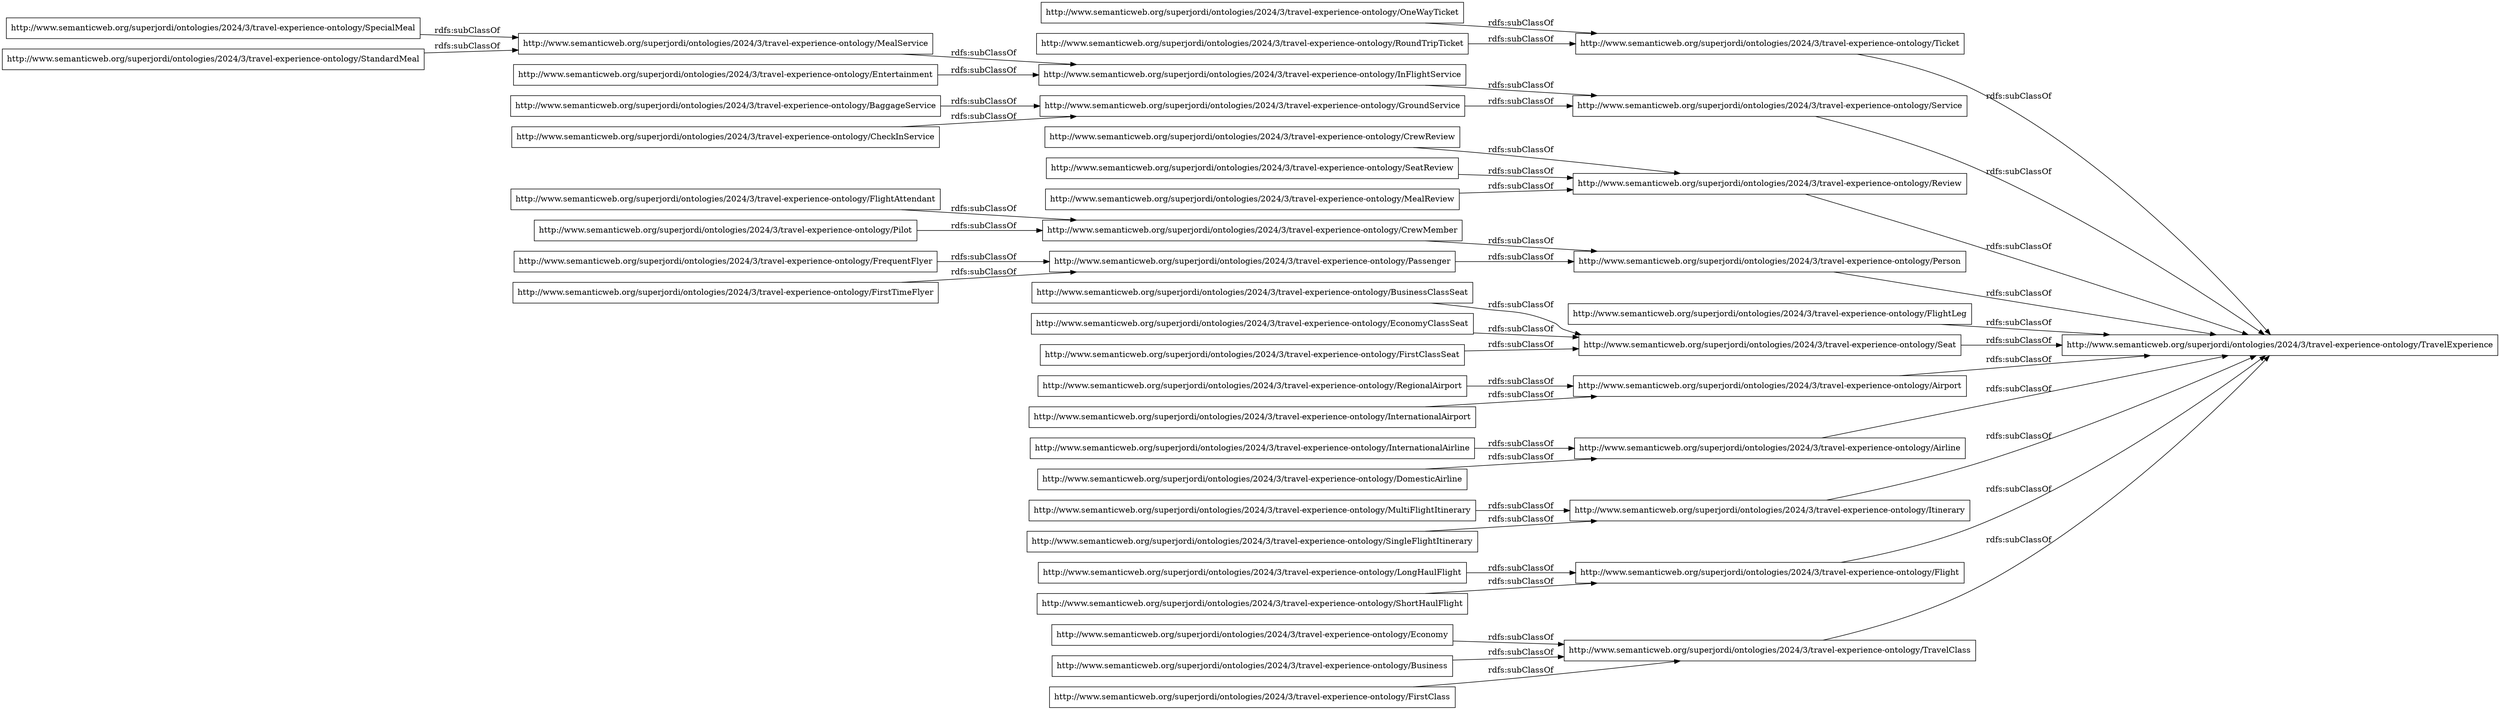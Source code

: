 digraph ar2dtool_diagram { 
rankdir=LR;
size="1000"
node [shape = rectangle, color="black"]; "http://www.semanticweb.org/superjordi/ontologies/2024/3/travel-experience-ontology/Economy" "http://www.semanticweb.org/superjordi/ontologies/2024/3/travel-experience-ontology/TravelExperience" "http://www.semanticweb.org/superjordi/ontologies/2024/3/travel-experience-ontology/BaggageService" "http://www.semanticweb.org/superjordi/ontologies/2024/3/travel-experience-ontology/InternationalAirport" "http://www.semanticweb.org/superjordi/ontologies/2024/3/travel-experience-ontology/FirstClassSeat" "http://www.semanticweb.org/superjordi/ontologies/2024/3/travel-experience-ontology/DomesticAirline" "http://www.semanticweb.org/superjordi/ontologies/2024/3/travel-experience-ontology/SpecialMeal" "http://www.semanticweb.org/superjordi/ontologies/2024/3/travel-experience-ontology/Ticket" "http://www.semanticweb.org/superjordi/ontologies/2024/3/travel-experience-ontology/MealReview" "http://www.semanticweb.org/superjordi/ontologies/2024/3/travel-experience-ontology/GroundService" "http://www.semanticweb.org/superjordi/ontologies/2024/3/travel-experience-ontology/Business" "http://www.semanticweb.org/superjordi/ontologies/2024/3/travel-experience-ontology/InFlightService" "http://www.semanticweb.org/superjordi/ontologies/2024/3/travel-experience-ontology/FrequentFlyer" "http://www.semanticweb.org/superjordi/ontologies/2024/3/travel-experience-ontology/BusinessClassSeat" "http://www.semanticweb.org/superjordi/ontologies/2024/3/travel-experience-ontology/TravelClass" "http://www.semanticweb.org/superjordi/ontologies/2024/3/travel-experience-ontology/CrewReview" "http://www.semanticweb.org/superjordi/ontologies/2024/3/travel-experience-ontology/Service" "http://www.semanticweb.org/superjordi/ontologies/2024/3/travel-experience-ontology/SingleFlightItinerary" "http://www.semanticweb.org/superjordi/ontologies/2024/3/travel-experience-ontology/CheckInService" "http://www.semanticweb.org/superjordi/ontologies/2024/3/travel-experience-ontology/RoundTripTicket" "http://www.semanticweb.org/superjordi/ontologies/2024/3/travel-experience-ontology/FlightAttendant" "http://www.semanticweb.org/superjordi/ontologies/2024/3/travel-experience-ontology/RegionalAirport" "http://www.semanticweb.org/superjordi/ontologies/2024/3/travel-experience-ontology/Review" "http://www.semanticweb.org/superjordi/ontologies/2024/3/travel-experience-ontology/InternationalAirline" "http://www.semanticweb.org/superjordi/ontologies/2024/3/travel-experience-ontology/SeatReview" "http://www.semanticweb.org/superjordi/ontologies/2024/3/travel-experience-ontology/MealService" "http://www.semanticweb.org/superjordi/ontologies/2024/3/travel-experience-ontology/FlightLeg" "http://www.semanticweb.org/superjordi/ontologies/2024/3/travel-experience-ontology/OneWayTicket" "http://www.semanticweb.org/superjordi/ontologies/2024/3/travel-experience-ontology/Person" "http://www.semanticweb.org/superjordi/ontologies/2024/3/travel-experience-ontology/FirstTimeFlyer" "http://www.semanticweb.org/superjordi/ontologies/2024/3/travel-experience-ontology/EconomyClassSeat" "http://www.semanticweb.org/superjordi/ontologies/2024/3/travel-experience-ontology/FirstClass" "http://www.semanticweb.org/superjordi/ontologies/2024/3/travel-experience-ontology/Passenger" "http://www.semanticweb.org/superjordi/ontologies/2024/3/travel-experience-ontology/Seat" "http://www.semanticweb.org/superjordi/ontologies/2024/3/travel-experience-ontology/StandardMeal" "http://www.semanticweb.org/superjordi/ontologies/2024/3/travel-experience-ontology/ShortHaulFlight" "http://www.semanticweb.org/superjordi/ontologies/2024/3/travel-experience-ontology/Entertainment" "http://www.semanticweb.org/superjordi/ontologies/2024/3/travel-experience-ontology/CrewMember" "http://www.semanticweb.org/superjordi/ontologies/2024/3/travel-experience-ontology/LongHaulFlight" "http://www.semanticweb.org/superjordi/ontologies/2024/3/travel-experience-ontology/Airport" "http://www.semanticweb.org/superjordi/ontologies/2024/3/travel-experience-ontology/Airline" "http://www.semanticweb.org/superjordi/ontologies/2024/3/travel-experience-ontology/Pilot" "http://www.semanticweb.org/superjordi/ontologies/2024/3/travel-experience-ontology/Itinerary" "http://www.semanticweb.org/superjordi/ontologies/2024/3/travel-experience-ontology/MultiFlightItinerary" "http://www.semanticweb.org/superjordi/ontologies/2024/3/travel-experience-ontology/Flight" ; /*classes style*/
	"http://www.semanticweb.org/superjordi/ontologies/2024/3/travel-experience-ontology/SingleFlightItinerary" -> "http://www.semanticweb.org/superjordi/ontologies/2024/3/travel-experience-ontology/Itinerary" [ label = "rdfs:subClassOf" ];
	"http://www.semanticweb.org/superjordi/ontologies/2024/3/travel-experience-ontology/BaggageService" -> "http://www.semanticweb.org/superjordi/ontologies/2024/3/travel-experience-ontology/GroundService" [ label = "rdfs:subClassOf" ];
	"http://www.semanticweb.org/superjordi/ontologies/2024/3/travel-experience-ontology/RegionalAirport" -> "http://www.semanticweb.org/superjordi/ontologies/2024/3/travel-experience-ontology/Airport" [ label = "rdfs:subClassOf" ];
	"http://www.semanticweb.org/superjordi/ontologies/2024/3/travel-experience-ontology/FlightLeg" -> "http://www.semanticweb.org/superjordi/ontologies/2024/3/travel-experience-ontology/TravelExperience" [ label = "rdfs:subClassOf" ];
	"http://www.semanticweb.org/superjordi/ontologies/2024/3/travel-experience-ontology/MultiFlightItinerary" -> "http://www.semanticweb.org/superjordi/ontologies/2024/3/travel-experience-ontology/Itinerary" [ label = "rdfs:subClassOf" ];
	"http://www.semanticweb.org/superjordi/ontologies/2024/3/travel-experience-ontology/FlightAttendant" -> "http://www.semanticweb.org/superjordi/ontologies/2024/3/travel-experience-ontology/CrewMember" [ label = "rdfs:subClassOf" ];
	"http://www.semanticweb.org/superjordi/ontologies/2024/3/travel-experience-ontology/FirstClass" -> "http://www.semanticweb.org/superjordi/ontologies/2024/3/travel-experience-ontology/TravelClass" [ label = "rdfs:subClassOf" ];
	"http://www.semanticweb.org/superjordi/ontologies/2024/3/travel-experience-ontology/TravelClass" -> "http://www.semanticweb.org/superjordi/ontologies/2024/3/travel-experience-ontology/TravelExperience" [ label = "rdfs:subClassOf" ];
	"http://www.semanticweb.org/superjordi/ontologies/2024/3/travel-experience-ontology/EconomyClassSeat" -> "http://www.semanticweb.org/superjordi/ontologies/2024/3/travel-experience-ontology/Seat" [ label = "rdfs:subClassOf" ];
	"http://www.semanticweb.org/superjordi/ontologies/2024/3/travel-experience-ontology/FirstClassSeat" -> "http://www.semanticweb.org/superjordi/ontologies/2024/3/travel-experience-ontology/Seat" [ label = "rdfs:subClassOf" ];
	"http://www.semanticweb.org/superjordi/ontologies/2024/3/travel-experience-ontology/RoundTripTicket" -> "http://www.semanticweb.org/superjordi/ontologies/2024/3/travel-experience-ontology/Ticket" [ label = "rdfs:subClassOf" ];
	"http://www.semanticweb.org/superjordi/ontologies/2024/3/travel-experience-ontology/Seat" -> "http://www.semanticweb.org/superjordi/ontologies/2024/3/travel-experience-ontology/TravelExperience" [ label = "rdfs:subClassOf" ];
	"http://www.semanticweb.org/superjordi/ontologies/2024/3/travel-experience-ontology/Person" -> "http://www.semanticweb.org/superjordi/ontologies/2024/3/travel-experience-ontology/TravelExperience" [ label = "rdfs:subClassOf" ];
	"http://www.semanticweb.org/superjordi/ontologies/2024/3/travel-experience-ontology/Review" -> "http://www.semanticweb.org/superjordi/ontologies/2024/3/travel-experience-ontology/TravelExperience" [ label = "rdfs:subClassOf" ];
	"http://www.semanticweb.org/superjordi/ontologies/2024/3/travel-experience-ontology/LongHaulFlight" -> "http://www.semanticweb.org/superjordi/ontologies/2024/3/travel-experience-ontology/Flight" [ label = "rdfs:subClassOf" ];
	"http://www.semanticweb.org/superjordi/ontologies/2024/3/travel-experience-ontology/ShortHaulFlight" -> "http://www.semanticweb.org/superjordi/ontologies/2024/3/travel-experience-ontology/Flight" [ label = "rdfs:subClassOf" ];
	"http://www.semanticweb.org/superjordi/ontologies/2024/3/travel-experience-ontology/Airport" -> "http://www.semanticweb.org/superjordi/ontologies/2024/3/travel-experience-ontology/TravelExperience" [ label = "rdfs:subClassOf" ];
	"http://www.semanticweb.org/superjordi/ontologies/2024/3/travel-experience-ontology/OneWayTicket" -> "http://www.semanticweb.org/superjordi/ontologies/2024/3/travel-experience-ontology/Ticket" [ label = "rdfs:subClassOf" ];
	"http://www.semanticweb.org/superjordi/ontologies/2024/3/travel-experience-ontology/DomesticAirline" -> "http://www.semanticweb.org/superjordi/ontologies/2024/3/travel-experience-ontology/Airline" [ label = "rdfs:subClassOf" ];
	"http://www.semanticweb.org/superjordi/ontologies/2024/3/travel-experience-ontology/GroundService" -> "http://www.semanticweb.org/superjordi/ontologies/2024/3/travel-experience-ontology/Service" [ label = "rdfs:subClassOf" ];
	"http://www.semanticweb.org/superjordi/ontologies/2024/3/travel-experience-ontology/Airline" -> "http://www.semanticweb.org/superjordi/ontologies/2024/3/travel-experience-ontology/TravelExperience" [ label = "rdfs:subClassOf" ];
	"http://www.semanticweb.org/superjordi/ontologies/2024/3/travel-experience-ontology/BusinessClassSeat" -> "http://www.semanticweb.org/superjordi/ontologies/2024/3/travel-experience-ontology/Seat" [ label = "rdfs:subClassOf" ];
	"http://www.semanticweb.org/superjordi/ontologies/2024/3/travel-experience-ontology/FrequentFlyer" -> "http://www.semanticweb.org/superjordi/ontologies/2024/3/travel-experience-ontology/Passenger" [ label = "rdfs:subClassOf" ];
	"http://www.semanticweb.org/superjordi/ontologies/2024/3/travel-experience-ontology/StandardMeal" -> "http://www.semanticweb.org/superjordi/ontologies/2024/3/travel-experience-ontology/MealService" [ label = "rdfs:subClassOf" ];
	"http://www.semanticweb.org/superjordi/ontologies/2024/3/travel-experience-ontology/SpecialMeal" -> "http://www.semanticweb.org/superjordi/ontologies/2024/3/travel-experience-ontology/MealService" [ label = "rdfs:subClassOf" ];
	"http://www.semanticweb.org/superjordi/ontologies/2024/3/travel-experience-ontology/MealReview" -> "http://www.semanticweb.org/superjordi/ontologies/2024/3/travel-experience-ontology/Review" [ label = "rdfs:subClassOf" ];
	"http://www.semanticweb.org/superjordi/ontologies/2024/3/travel-experience-ontology/SeatReview" -> "http://www.semanticweb.org/superjordi/ontologies/2024/3/travel-experience-ontology/Review" [ label = "rdfs:subClassOf" ];
	"http://www.semanticweb.org/superjordi/ontologies/2024/3/travel-experience-ontology/InternationalAirport" -> "http://www.semanticweb.org/superjordi/ontologies/2024/3/travel-experience-ontology/Airport" [ label = "rdfs:subClassOf" ];
	"http://www.semanticweb.org/superjordi/ontologies/2024/3/travel-experience-ontology/CrewMember" -> "http://www.semanticweb.org/superjordi/ontologies/2024/3/travel-experience-ontology/Person" [ label = "rdfs:subClassOf" ];
	"http://www.semanticweb.org/superjordi/ontologies/2024/3/travel-experience-ontology/Business" -> "http://www.semanticweb.org/superjordi/ontologies/2024/3/travel-experience-ontology/TravelClass" [ label = "rdfs:subClassOf" ];
	"http://www.semanticweb.org/superjordi/ontologies/2024/3/travel-experience-ontology/CheckInService" -> "http://www.semanticweb.org/superjordi/ontologies/2024/3/travel-experience-ontology/GroundService" [ label = "rdfs:subClassOf" ];
	"http://www.semanticweb.org/superjordi/ontologies/2024/3/travel-experience-ontology/Service" -> "http://www.semanticweb.org/superjordi/ontologies/2024/3/travel-experience-ontology/TravelExperience" [ label = "rdfs:subClassOf" ];
	"http://www.semanticweb.org/superjordi/ontologies/2024/3/travel-experience-ontology/InternationalAirline" -> "http://www.semanticweb.org/superjordi/ontologies/2024/3/travel-experience-ontology/Airline" [ label = "rdfs:subClassOf" ];
	"http://www.semanticweb.org/superjordi/ontologies/2024/3/travel-experience-ontology/Passenger" -> "http://www.semanticweb.org/superjordi/ontologies/2024/3/travel-experience-ontology/Person" [ label = "rdfs:subClassOf" ];
	"http://www.semanticweb.org/superjordi/ontologies/2024/3/travel-experience-ontology/MealService" -> "http://www.semanticweb.org/superjordi/ontologies/2024/3/travel-experience-ontology/InFlightService" [ label = "rdfs:subClassOf" ];
	"http://www.semanticweb.org/superjordi/ontologies/2024/3/travel-experience-ontology/InFlightService" -> "http://www.semanticweb.org/superjordi/ontologies/2024/3/travel-experience-ontology/Service" [ label = "rdfs:subClassOf" ];
	"http://www.semanticweb.org/superjordi/ontologies/2024/3/travel-experience-ontology/Pilot" -> "http://www.semanticweb.org/superjordi/ontologies/2024/3/travel-experience-ontology/CrewMember" [ label = "rdfs:subClassOf" ];
	"http://www.semanticweb.org/superjordi/ontologies/2024/3/travel-experience-ontology/CrewReview" -> "http://www.semanticweb.org/superjordi/ontologies/2024/3/travel-experience-ontology/Review" [ label = "rdfs:subClassOf" ];
	"http://www.semanticweb.org/superjordi/ontologies/2024/3/travel-experience-ontology/FirstTimeFlyer" -> "http://www.semanticweb.org/superjordi/ontologies/2024/3/travel-experience-ontology/Passenger" [ label = "rdfs:subClassOf" ];
	"http://www.semanticweb.org/superjordi/ontologies/2024/3/travel-experience-ontology/Itinerary" -> "http://www.semanticweb.org/superjordi/ontologies/2024/3/travel-experience-ontology/TravelExperience" [ label = "rdfs:subClassOf" ];
	"http://www.semanticweb.org/superjordi/ontologies/2024/3/travel-experience-ontology/Flight" -> "http://www.semanticweb.org/superjordi/ontologies/2024/3/travel-experience-ontology/TravelExperience" [ label = "rdfs:subClassOf" ];
	"http://www.semanticweb.org/superjordi/ontologies/2024/3/travel-experience-ontology/Ticket" -> "http://www.semanticweb.org/superjordi/ontologies/2024/3/travel-experience-ontology/TravelExperience" [ label = "rdfs:subClassOf" ];
	"http://www.semanticweb.org/superjordi/ontologies/2024/3/travel-experience-ontology/Economy" -> "http://www.semanticweb.org/superjordi/ontologies/2024/3/travel-experience-ontology/TravelClass" [ label = "rdfs:subClassOf" ];
	"http://www.semanticweb.org/superjordi/ontologies/2024/3/travel-experience-ontology/Entertainment" -> "http://www.semanticweb.org/superjordi/ontologies/2024/3/travel-experience-ontology/InFlightService" [ label = "rdfs:subClassOf" ];

}
